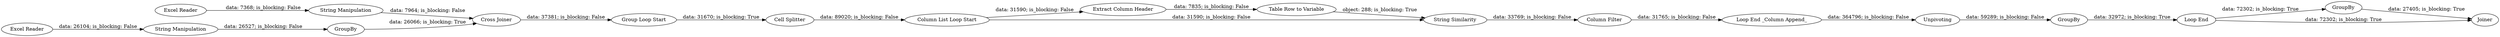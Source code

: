 digraph {
	"6781601923112576553_19" [label="Table Row to Variable"]
	"6781601923112576553_9" [label="Column List Loop Start"]
	"-7781447500466895072_6" [label="String Manipulation"]
	"6781601923112576553_12" [label="Column Filter"]
	"-7781447500466895072_26" [label=GroupBy]
	"6781601923112576553_10" [label="Loop End _Column Append_"]
	"-7781447500466895072_22" [label="Cross Joiner"]
	"6781601923112576553_20" [label=GroupBy]
	"6781601923112576553_18" [label="Extract Column Header"]
	"-7781447500466895072_7" [label="String Manipulation"]
	"6781601923112576553_3" [label="String Similarity"]
	"-7781447500466895072_2" [label="Excel Reader"]
	"-7781447500466895072_1" [label="Excel Reader"]
	"-7781447500466895072_4" [label="Cell Splitter"]
	"-7781447500466895072_21" [label=GroupBy]
	"-7781447500466895072_28" [label=Joiner]
	"-7781447500466895072_8" [label="Group Loop Start"]
	"-7781447500466895072_11" [label="Loop End"]
	"6781601923112576553_14" [label=Unpivoting]
	"6781601923112576553_9" -> "6781601923112576553_18" [label="data: 31590; is_blocking: False"]
	"-7781447500466895072_7" -> "-7781447500466895072_22" [label="data: 7964; is_blocking: False"]
	"6781601923112576553_20" -> "-7781447500466895072_11" [label="data: 32972; is_blocking: True"]
	"-7781447500466895072_21" -> "-7781447500466895072_22" [label="data: 26066; is_blocking: True"]
	"6781601923112576553_19" -> "6781601923112576553_3" [label="object: 288; is_blocking: True"]
	"-7781447500466895072_11" -> "-7781447500466895072_26" [label="data: 72302; is_blocking: True"]
	"-7781447500466895072_6" -> "-7781447500466895072_21" [label="data: 26527; is_blocking: False"]
	"-7781447500466895072_8" -> "-7781447500466895072_4" [label="data: 31670; is_blocking: True"]
	"6781601923112576553_10" -> "6781601923112576553_14" [label="data: 364796; is_blocking: False"]
	"6781601923112576553_18" -> "6781601923112576553_19" [label="data: 7835; is_blocking: False"]
	"-7781447500466895072_4" -> "6781601923112576553_9" [label="data: 89020; is_blocking: False"]
	"-7781447500466895072_2" -> "-7781447500466895072_6" [label="data: 26104; is_blocking: False"]
	"-7781447500466895072_26" -> "-7781447500466895072_28" [label="data: 27405; is_blocking: True"]
	"6781601923112576553_3" -> "6781601923112576553_12" [label="data: 33769; is_blocking: False"]
	"-7781447500466895072_1" -> "-7781447500466895072_7" [label="data: 7368; is_blocking: False"]
	"-7781447500466895072_22" -> "-7781447500466895072_8" [label="data: 37381; is_blocking: False"]
	"-7781447500466895072_11" -> "-7781447500466895072_28" [label="data: 72302; is_blocking: True"]
	"6781601923112576553_9" -> "6781601923112576553_3" [label="data: 31590; is_blocking: False"]
	"6781601923112576553_12" -> "6781601923112576553_10" [label="data: 31765; is_blocking: False"]
	"6781601923112576553_14" -> "6781601923112576553_20" [label="data: 59289; is_blocking: False"]
	rankdir=LR
}
